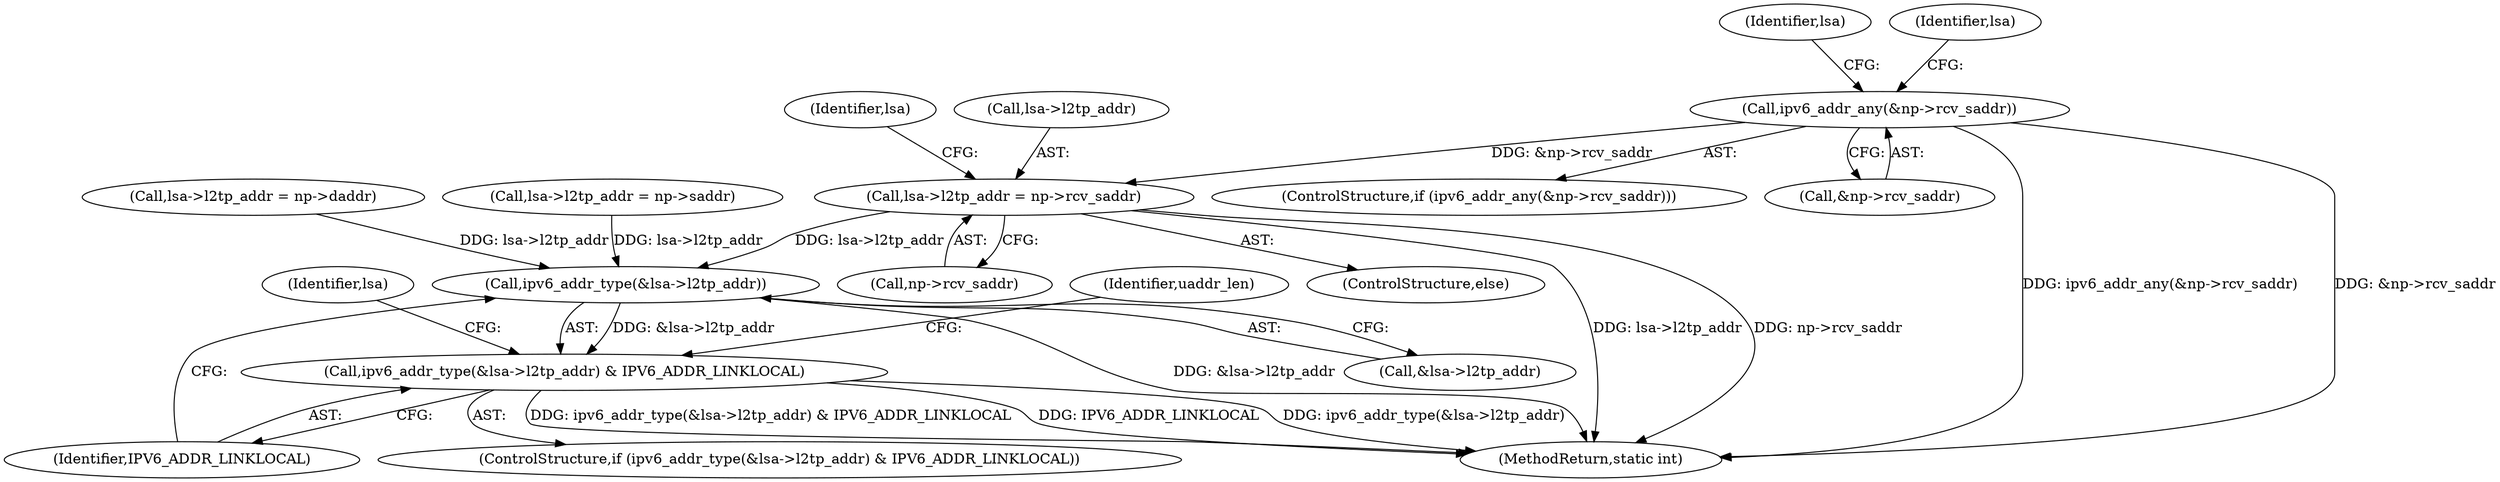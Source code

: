 digraph "0_linux_04d4fbca1017c11381e7d82acea21dd741e748bc@pointer" {
"1000187" [label="(Call,ipv6_addr_any(&np->rcv_saddr))"];
"1000200" [label="(Call,lsa->l2tp_addr = np->rcv_saddr)"];
"1000216" [label="(Call,ipv6_addr_type(&lsa->l2tp_addr))"];
"1000215" [label="(Call,ipv6_addr_type(&lsa->l2tp_addr) & IPV6_ADDR_LINKLOCAL)"];
"1000187" [label="(Call,ipv6_addr_any(&np->rcv_saddr))"];
"1000237" [label="(MethodReturn,static int)"];
"1000194" [label="(Identifier,lsa)"];
"1000231" [label="(Identifier,uaddr_len)"];
"1000221" [label="(Identifier,IPV6_ADDR_LINKLOCAL)"];
"1000192" [label="(Call,lsa->l2tp_addr = np->saddr)"];
"1000199" [label="(ControlStructure,else)"];
"1000214" [label="(ControlStructure,if (ipv6_addr_type(&lsa->l2tp_addr) & IPV6_ADDR_LINKLOCAL))"];
"1000215" [label="(Call,ipv6_addr_type(&lsa->l2tp_addr) & IPV6_ADDR_LINKLOCAL)"];
"1000216" [label="(Call,ipv6_addr_type(&lsa->l2tp_addr))"];
"1000200" [label="(Call,lsa->l2tp_addr = np->rcv_saddr)"];
"1000204" [label="(Call,np->rcv_saddr)"];
"1000166" [label="(Call,lsa->l2tp_addr = np->daddr)"];
"1000202" [label="(Identifier,lsa)"];
"1000201" [label="(Call,lsa->l2tp_addr)"];
"1000209" [label="(Identifier,lsa)"];
"1000186" [label="(ControlStructure,if (ipv6_addr_any(&np->rcv_saddr)))"];
"1000188" [label="(Call,&np->rcv_saddr)"];
"1000224" [label="(Identifier,lsa)"];
"1000217" [label="(Call,&lsa->l2tp_addr)"];
"1000187" -> "1000186"  [label="AST: "];
"1000187" -> "1000188"  [label="CFG: "];
"1000188" -> "1000187"  [label="AST: "];
"1000194" -> "1000187"  [label="CFG: "];
"1000202" -> "1000187"  [label="CFG: "];
"1000187" -> "1000237"  [label="DDG: ipv6_addr_any(&np->rcv_saddr)"];
"1000187" -> "1000237"  [label="DDG: &np->rcv_saddr"];
"1000187" -> "1000200"  [label="DDG: &np->rcv_saddr"];
"1000200" -> "1000199"  [label="AST: "];
"1000200" -> "1000204"  [label="CFG: "];
"1000201" -> "1000200"  [label="AST: "];
"1000204" -> "1000200"  [label="AST: "];
"1000209" -> "1000200"  [label="CFG: "];
"1000200" -> "1000237"  [label="DDG: lsa->l2tp_addr"];
"1000200" -> "1000237"  [label="DDG: np->rcv_saddr"];
"1000200" -> "1000216"  [label="DDG: lsa->l2tp_addr"];
"1000216" -> "1000215"  [label="AST: "];
"1000216" -> "1000217"  [label="CFG: "];
"1000217" -> "1000216"  [label="AST: "];
"1000221" -> "1000216"  [label="CFG: "];
"1000216" -> "1000237"  [label="DDG: &lsa->l2tp_addr"];
"1000216" -> "1000215"  [label="DDG: &lsa->l2tp_addr"];
"1000166" -> "1000216"  [label="DDG: lsa->l2tp_addr"];
"1000192" -> "1000216"  [label="DDG: lsa->l2tp_addr"];
"1000215" -> "1000214"  [label="AST: "];
"1000215" -> "1000221"  [label="CFG: "];
"1000221" -> "1000215"  [label="AST: "];
"1000224" -> "1000215"  [label="CFG: "];
"1000231" -> "1000215"  [label="CFG: "];
"1000215" -> "1000237"  [label="DDG: IPV6_ADDR_LINKLOCAL"];
"1000215" -> "1000237"  [label="DDG: ipv6_addr_type(&lsa->l2tp_addr)"];
"1000215" -> "1000237"  [label="DDG: ipv6_addr_type(&lsa->l2tp_addr) & IPV6_ADDR_LINKLOCAL"];
}
